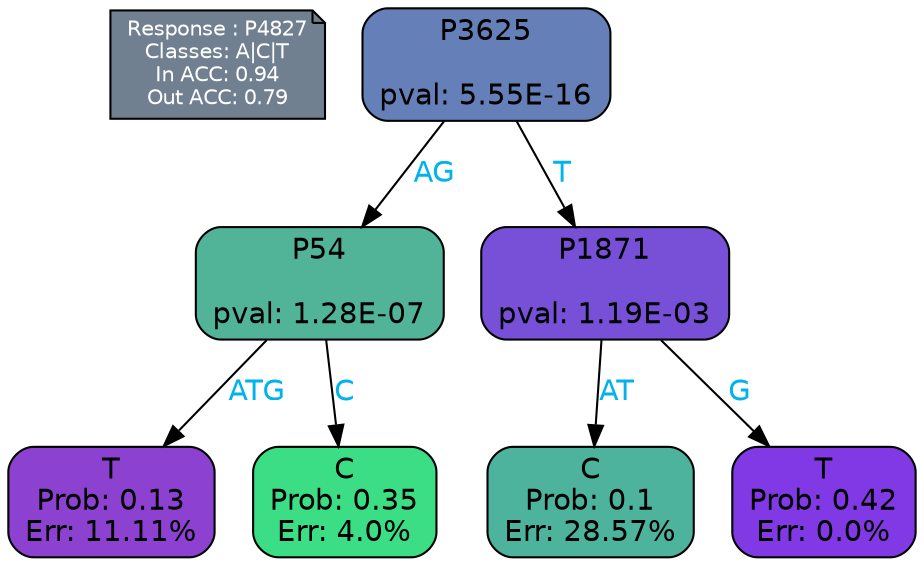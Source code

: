 digraph Tree {
node [shape=box, style="filled, rounded", color="black", fontname=helvetica] ;
graph [ranksep=equally, splines=polylines, bgcolor=transparent, dpi=600] ;
edge [fontname=helvetica] ;
LEGEND [label="Response : P4827
Classes: A|C|T
In ACC: 0.94
Out ACC: 0.79
",shape=note,align=left,style=filled,fillcolor="slategray",fontcolor="white",fontsize=10];1 [label="P3625

pval: 5.55E-16", fillcolor="#6580b9"] ;
2 [label="P54

pval: 1.28E-07", fillcolor="#51b499"] ;
3 [label="T
Prob: 0.13
Err: 11.11%", fillcolor="#8c41d1"] ;
4 [label="C
Prob: 0.35
Err: 4.0%", fillcolor="#3bde85"] ;
5 [label="P1871

pval: 1.19E-03", fillcolor="#7750d7"] ;
6 [label="C
Prob: 0.1
Err: 28.57%", fillcolor="#4db39d"] ;
7 [label="T
Prob: 0.42
Err: 0.0%", fillcolor="#8139e5"] ;
1 -> 2 [label="AG",fontcolor=deepskyblue2] ;
1 -> 5 [label="T",fontcolor=deepskyblue2] ;
2 -> 3 [label="ATG",fontcolor=deepskyblue2] ;
2 -> 4 [label="C",fontcolor=deepskyblue2] ;
5 -> 6 [label="AT",fontcolor=deepskyblue2] ;
5 -> 7 [label="G",fontcolor=deepskyblue2] ;
{rank = same; 3;4;6;7;}{rank = same; LEGEND;1;}}
